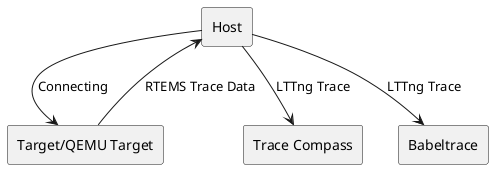 @startuml

rectangle Host
rectangle "Target/QEMU Target" as target
rectangle "Trace Compass" as tracecompass
rectangle "Babeltrace" as babeltrace
Host --> target : Connecting
target --> Host : RTEMS Trace Data
Host --> tracecompass : LTTng Trace
Host --> babeltrace : LTTng Trace

@enduml
